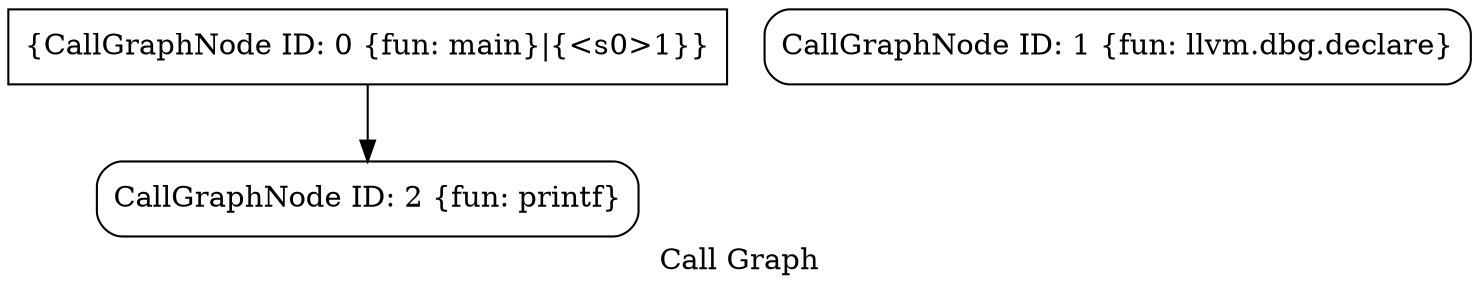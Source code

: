 digraph "Call Graph" {
	label="Call Graph";

	Node0x55c11db9cf10 [shape=record,shape=Mrecord,label="{CallGraphNode ID: 2 \{fun: printf\}}"];
	Node0x55c11dba39f0 [shape=record,shape=Mrecord,label="{CallGraphNode ID: 1 \{fun: llvm.dbg.declare\}}"];
	Node0x55c11dba38d0 [shape=record,shape=box,label="{CallGraphNode ID: 0 \{fun: main\}|{<s0>1}}"];
	Node0x55c11dba38d0:s0 -> Node0x55c11db9cf10[color=black];
}
